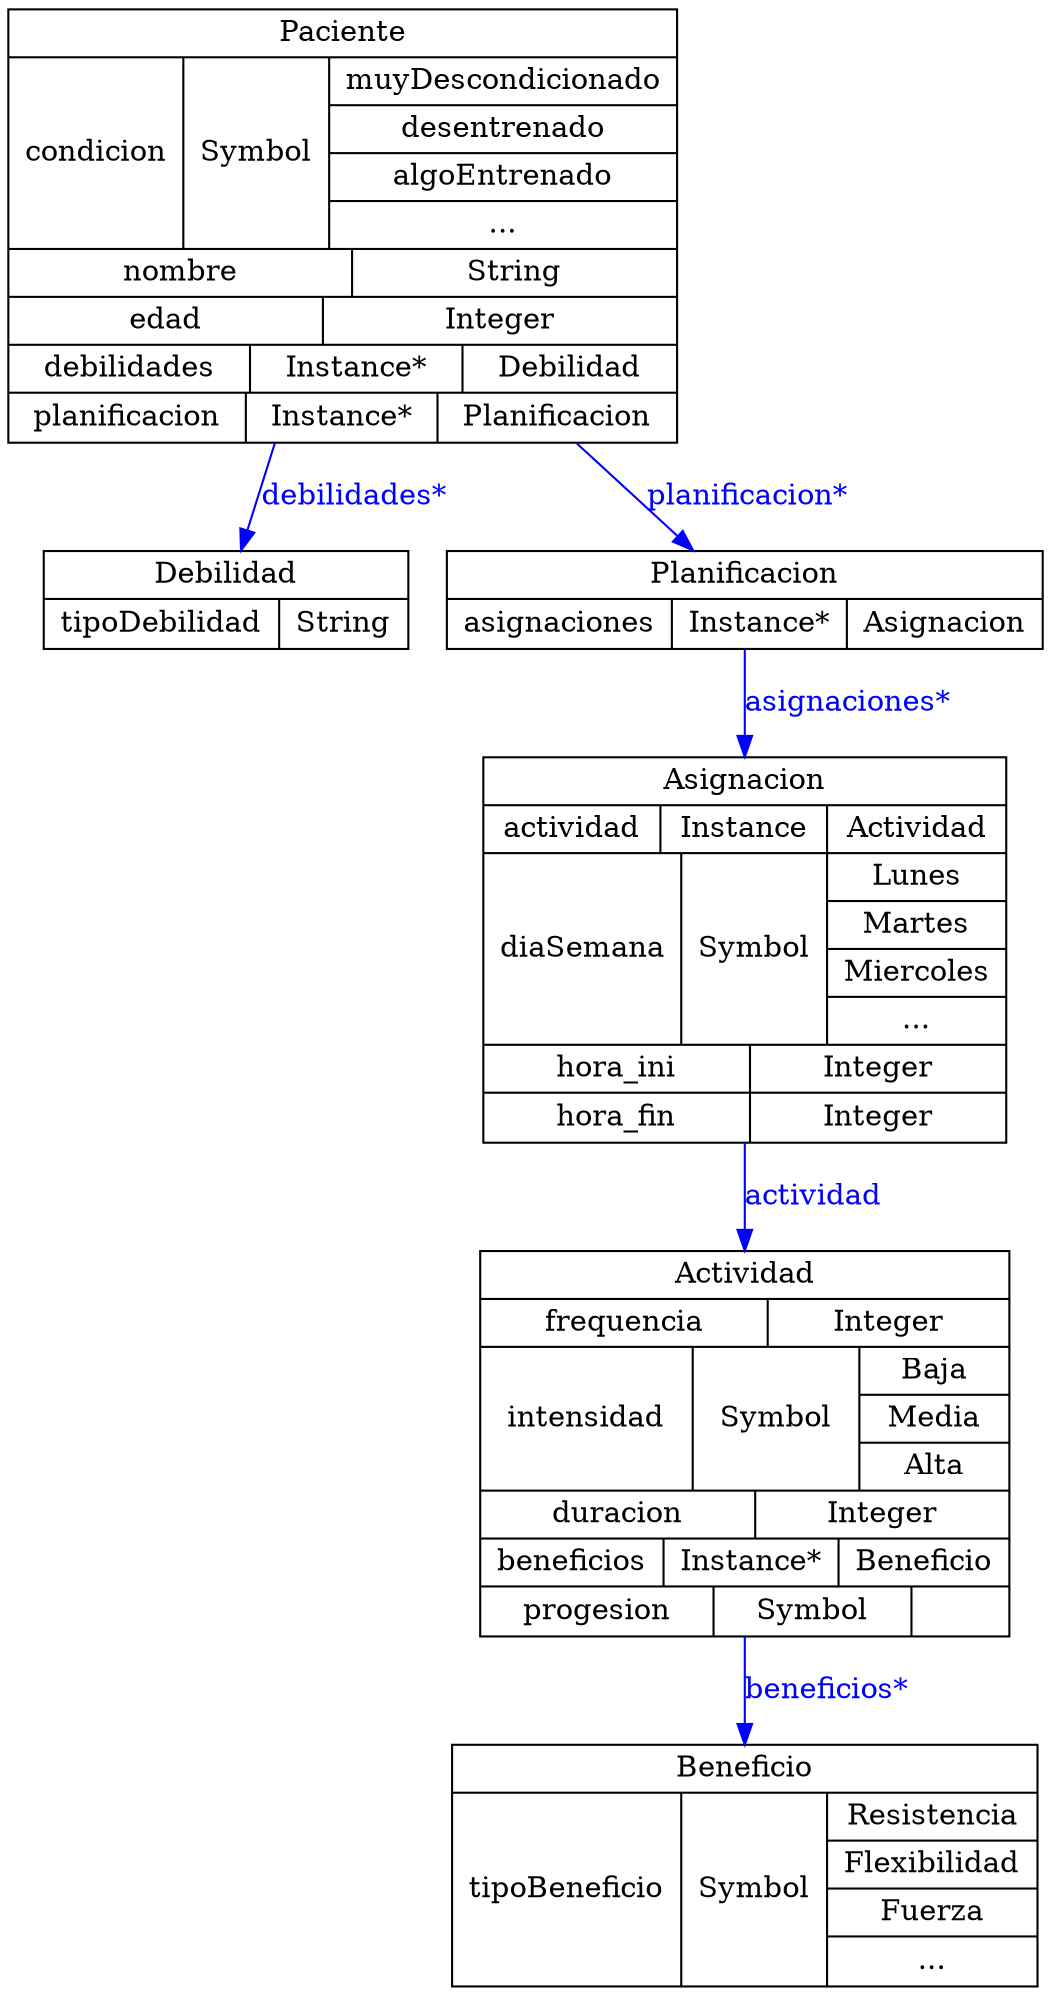 digraph Project {
	node [label="\N"];
	graph [bb="0,0,396,952"];
	Debilidad [label="{Debilidad|{tipoDebilidad|String}}", shape=record, color="0.0,0.0,0.0", fontcolor="0.0,0.0,0.0", pos="71,668", rects="0,668,142,691 0,645,92,668 92,645,142,668", width="1.9722", height="0.65278"];
	Planificacion [label="{Planificacion|{asignaciones|Instance*|{Asignacion}}}", shape=record, color="0.0,0.0,0.0", fontcolor="0.0,0.0,0.0", pos="278,668", rects="160,668,396,691 160,645,247,668 247,645,317,668 317,645,396,668", width="3.2778", height="0.65278"];
	Asignacion [label="{Asignacion|{actividad|Instance|{Actividad}}|{diaSemana|Symbol|{Lunes|Martes|Miercoles|...}}|{hora_ini|Integer}|{hora_fin|Integer\
}}", shape=record, color="0.0,0.0,0.0", fontcolor="0.0,0.0,0.0", pos="278,499", rects="174,568,382,591 174,545,243,568 243,545,308,568 308,545,382,568 174,453,251,545 251,453,311,545 311,522,382,545 311,499,382,522 \
311,476,382,499 311,453,382,476 174,430,281,453 281,430,382,453 174,407,282,430 282,407,382,430", width="2.8889", height="2.5694"];
	Beneficio [label="{Beneficio|{tipoBeneficio|Symbol|{Resistencia|Flexibilidad|Fuerza|...}}}", shape=record, color="0.0,0.0,0.0", fontcolor="0.0,0.0,0.0", pos="278,58", rects="162,92.5,394,115.5 162,0.5,253,92.5 253,0.5,313,92.5 313,69.5,394,92.5 313,46.5,394,69.5 313,23.5,394,46.5 313,0.5,394,23.5", width="3.2222", height="1.6111"];
	Paciente [label="{Paciente|{condicion|Symbol|{muyDescondicionado|desentrenado|algoEntrenado|...}}|{nombre|String}|{edad|Integer}|{debilidades|Instance\
*|{Debilidad}}|{planificacion|Instance*|{Planificacion}}}", shape=record, color="0.0,0.0,0.0", fontcolor="0.0,0.0,0.0", pos="146,848", rects="10.5,928.5,281.5,951.5 10.5,836.5,82.5,928.5 82.5,836.5,142.5,928.5 142.5,905.5,281.5,928.5 142.5,882.5,281.5,905.5 142.5,859.5,\
281.5,882.5 142.5,836.5,281.5,859.5 10.5,813.5,150.5,836.5 150.5,813.5,281.5,836.5 10.5,790.5,140.5,813.5 140.5,790.5,281.5,813.5\
 10.5,767.5,107.5,790.5 107.5,767.5,194.5,790.5 194.5,767.5,281.5,790.5 10.5,744.5,105.5,767.5 105.5,744.5,184.5,767.5 184.5,744.5\
,281.5,767.5", width="3.7569", height="2.8889"];
	Actividad [label="{Actividad|{frequencia|Integer}|{intensidad|Symbol|{Baja|Media|Alta}}|{duracion|Integer}|{beneficios|Instance*|{Beneficio}}|{progesion\
|Symbol|{}}}", shape=record, color="0.0,0.0,0.0", fontcolor="0.0,0.0,0.0", pos="278,261", rects="171.5,330,384.5,353 171.5,307,287.5,330 287.5,307,384.5,330 171.5,238,253.5,307 253.5,238,323.5,307 323.5,284,384.5,307 323.5,261\
,384.5,284 323.5,238,384.5,261 171.5,215,282.5,238 282.5,215,384.5,238 171.5,192,245.5,215 245.5,192,315.5,215 315.5,192,384.5,\
215 171.5,169,263.5,192 263.5,169,343.5,192 343.5,169,384.5,192", width="2.9514", height="2.5694"];
	Planificacion -> Asignacion [style=filled, label="asignaciones*", color="0.6666667,1.0,1.0", fontcolor="0.6666667,1.0,1.0", pos="e,278,591.1 278,644.82 278,633.07 278,617.7 278,601.37", lp="317,618"];
	Paciente -> Debilidad [style=filled, label="debilidades*", color="0.6666667,1.0,1.0", fontcolor="0.6666667,1.0,1.0", pos="e,80.378,691.26 102.81,744.49 96.126,728.63 89.693,713.36 84.381,700.76", lp="128,718"];
	Paciente -> Planificacion [style=filled, label="planificacion*", color="0.6666667,1.0,1.0", fontcolor="0.6666667,1.0,1.0", pos="e,261.49,691.26 222.02,744.49 234.13,728.16 245.77,712.46 255.28,699.64", lp="285,718"];
	Asignacion -> Actividad [style=filled, label=actividad, color="0.6666667,1.0,1.0", fontcolor="0.6666667,1.0,1.0", pos="e,278,353 278,406.76 278,392.56 278,377.82 278,363.42", lp="303.5,380"];
	Actividad -> Beneficio [style=filled, label="beneficios*", color="0.6666667,1.0,1.0", fontcolor="0.6666667,1.0,1.0", pos="e,278,115.54 278,168.91 278,154.42 278,139.68 278,125.88", lp="310,142"];
}
